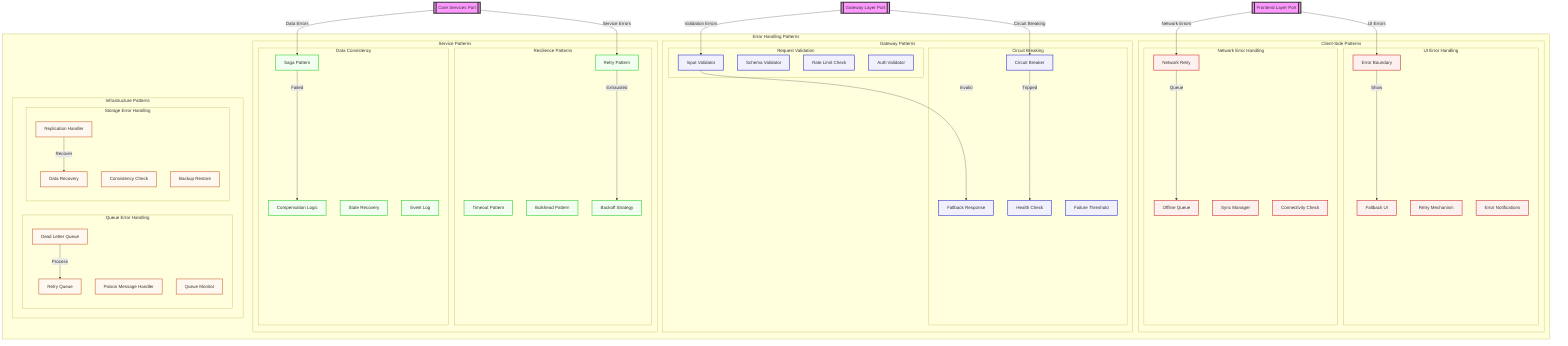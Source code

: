 graph TD
    %% External Ports
    Frontend[[Frontend Layer Port]]
    Gateway[[Gateway Layer Port]]
    Core[[Core Services Port]]

    subgraph "Error Handling Patterns"
        direction LR
        subgraph "Client-Side Patterns"
            subgraph "UI Error Handling"
                ErrorBoundary[Error Boundary]
                FallbackUI[Fallback UI]
                RetryButton[Retry Mechanism]
                ErrorToast[Error Notifications]
            end

            subgraph "Network Error Handling"
                NetworkRetry[Network Retry]
                OfflineQueue[Offline Queue]
                SyncManager[Sync Manager]
                ConnectivityCheck[Connectivity Check]
            end
        end

        subgraph "Gateway Patterns"
            subgraph "Request Validation"
                InputValidator[Input Validator]
                SchemaCheck[Schema Validator]
                RateCheck[Rate Limit Check]
                AuthCheck[Auth Validator]
            end

            subgraph "Circuit Breaking"
                CircuitBreaker[Circuit Breaker]
                Fallback[Fallback Response]
                ServiceHealth[Health Check]
                FailureThreshold[Failure Threshold]
            end
        end

        subgraph "Service Patterns"
            subgraph "Resilience Patterns"
                Retry[Retry Pattern]
                Timeout[Timeout Pattern]
                Bulkhead[Bulkhead Pattern]
                BackoffStrategy[Backoff Strategy]
            end

            subgraph "Data Consistency"
                Saga[Saga Pattern]
                Compensation[Compensation Logic]
                StateRecovery[State Recovery]
                EventLog[Event Log]
            end
        end

        subgraph "Infrastructure Patterns"
            subgraph "Queue Error Handling"
                DLQ[Dead Letter Queue]
                RetryQueue[Retry Queue]
                PoisonMsg[Poison Message Handler]
                QueueMonitor[Queue Monitor]
            end

            subgraph "Storage Error Handling"
                Replication[Replication Handler]
                DataRecovery[Data Recovery]
                ConsistencyCheck[Consistency Check]
                BackupRestore[Backup Restore]
            end
        end
    end

    %% External Connections
    Frontend -->|"UI Errors"| ErrorBoundary
    Frontend -->|"Network Errors"| NetworkRetry
    
    Gateway -->|"Validation Errors"| InputValidator
    Gateway -->|"Circuit Breaking"| CircuitBreaker
    
    Core -->|"Service Errors"| Retry
    Core -->|"Data Errors"| Saga

    %% Error Flows
    ErrorBoundary -->|"Show"| FallbackUI
    NetworkRetry -->|"Queue"| OfflineQueue
    InputValidator -->|"Invalid"| Fallback
    CircuitBreaker -->|"Tripped"| ServiceHealth
    Retry -->|"Exhausted"| BackoffStrategy
    Saga -->|"Failed"| Compensation
    DLQ -->|"Process"| RetryQueue
    Replication -->|"Recover"| DataRecovery

    %% Style Definitions
    classDef port fill:#f9f,stroke:#333,stroke-width:4px;
    classDef client fill:#fff0f0,stroke:#cc3333,stroke-width:2px;
    classDef gateway fill:#f0f0ff,stroke:#3333cc,stroke-width:2px;
    classDef service fill:#f0fff0,stroke:#33cc33,stroke-width:2px;
    classDef infra fill:#fff8f0,stroke:#cc6633,stroke-width:2px;

    %% Apply styles
    class Frontend,Gateway,Core port;
    class ErrorBoundary,FallbackUI,RetryButton,ErrorToast,NetworkRetry,OfflineQueue,SyncManager,ConnectivityCheck client;
    class InputValidator,SchemaCheck,RateCheck,AuthCheck,CircuitBreaker,Fallback,ServiceHealth,FailureThreshold gateway;
    class Retry,Timeout,Bulkhead,BackoffStrategy,Saga,Compensation,StateRecovery,EventLog service;
    class DLQ,RetryQueue,PoisonMsg,QueueMonitor,Replication,DataRecovery,ConsistencyCheck,BackupRestore infra;